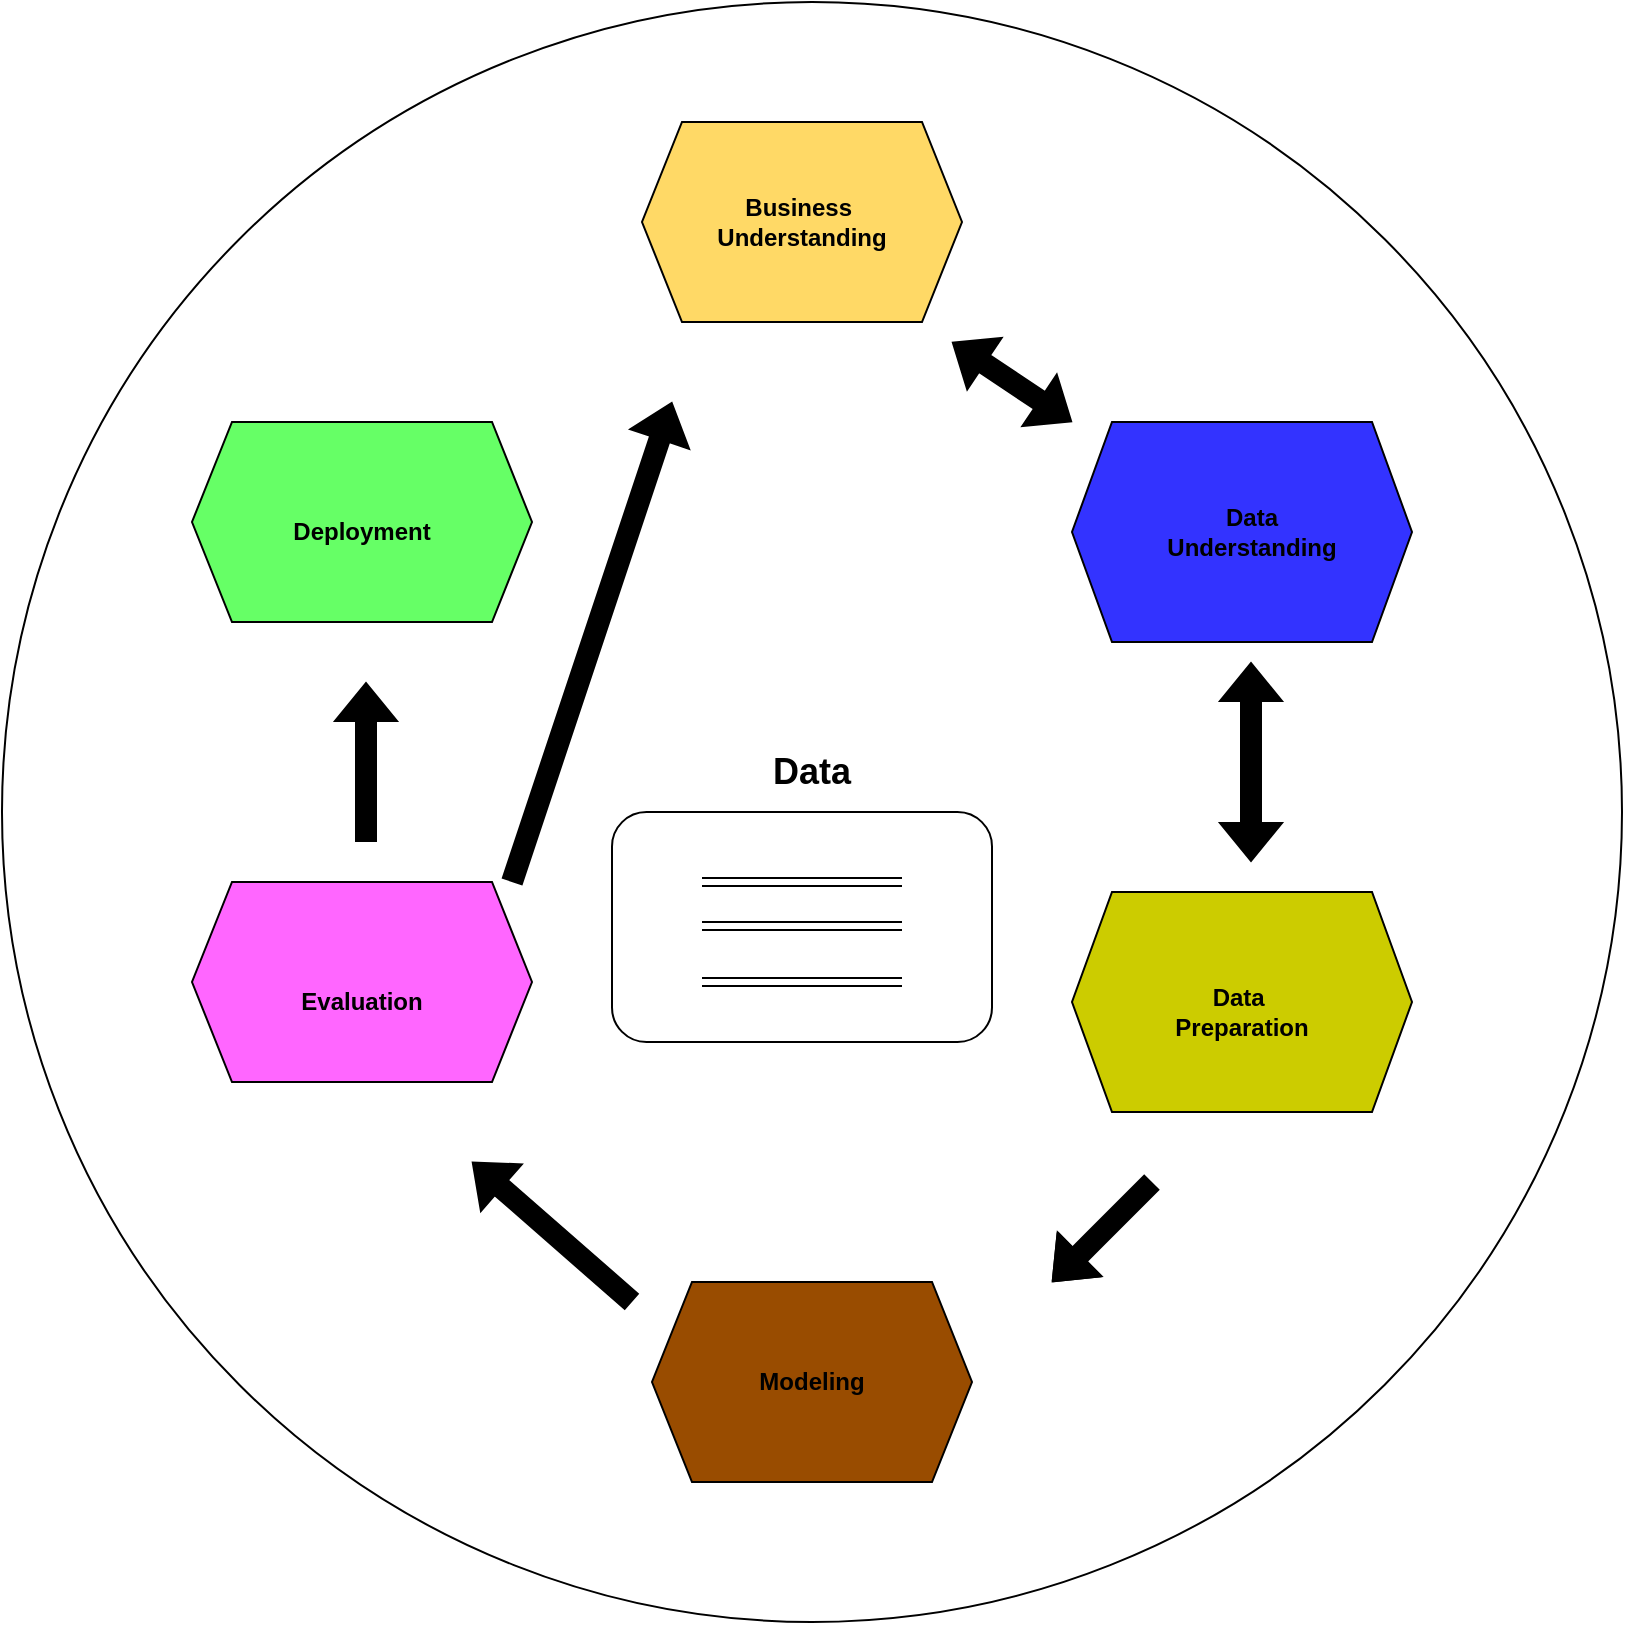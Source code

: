 <mxfile version="27.0.5">
  <diagram name="Page-1" id="exLrFLnVieo8RKwAvluM">
    <mxGraphModel dx="2946" dy="1201" grid="1" gridSize="10" guides="1" tooltips="1" connect="1" arrows="1" fold="1" page="1" pageScale="1" pageWidth="850" pageHeight="1100" math="0" shadow="0">
      <root>
        <mxCell id="0" />
        <mxCell id="1" parent="0" />
        <mxCell id="M4-LuppGwV5e_20ye7Dt-2" value="" style="ellipse;whiteSpace=wrap;html=1;aspect=fixed;" vertex="1" parent="1">
          <mxGeometry x="25" y="60" width="810" height="810" as="geometry" />
        </mxCell>
        <mxCell id="M4-LuppGwV5e_20ye7Dt-1" value="" style="shape=hexagon;perimeter=hexagonPerimeter2;whiteSpace=wrap;html=1;fixedSize=1;fillColor=#FFD966;" vertex="1" parent="1">
          <mxGeometry x="345" y="120" width="160" height="100" as="geometry" />
        </mxCell>
        <mxCell id="M4-LuppGwV5e_20ye7Dt-3" value="" style="shape=hexagon;perimeter=hexagonPerimeter2;whiteSpace=wrap;html=1;fixedSize=1;fillColor=#66FF66;" vertex="1" parent="1">
          <mxGeometry x="120" y="270" width="170" height="100" as="geometry" />
        </mxCell>
        <mxCell id="M4-LuppGwV5e_20ye7Dt-4" value="" style="shape=hexagon;perimeter=hexagonPerimeter2;whiteSpace=wrap;html=1;fixedSize=1;fillColor=#3333FF;" vertex="1" parent="1">
          <mxGeometry x="560" y="270" width="170" height="110" as="geometry" />
        </mxCell>
        <mxCell id="M4-LuppGwV5e_20ye7Dt-5" value="" style="shape=hexagon;perimeter=hexagonPerimeter2;whiteSpace=wrap;html=1;fixedSize=1;fillColor=#994C00;" vertex="1" parent="1">
          <mxGeometry x="350" y="700" width="160" height="100" as="geometry" />
        </mxCell>
        <mxCell id="M4-LuppGwV5e_20ye7Dt-6" value="" style="shape=hexagon;perimeter=hexagonPerimeter2;whiteSpace=wrap;html=1;fixedSize=1;fillColor=#FF66FF;" vertex="1" parent="1">
          <mxGeometry x="120" y="500" width="170" height="100" as="geometry" />
        </mxCell>
        <mxCell id="M4-LuppGwV5e_20ye7Dt-7" value="" style="shape=hexagon;perimeter=hexagonPerimeter2;whiteSpace=wrap;html=1;fixedSize=1;fillColor=#CCCC00;" vertex="1" parent="1">
          <mxGeometry x="560" y="505" width="170" height="110" as="geometry" />
        </mxCell>
        <mxCell id="M4-LuppGwV5e_20ye7Dt-8" value="&lt;b&gt;Business&amp;nbsp;&lt;/b&gt;&lt;div&gt;&lt;b&gt;Understanding&lt;/b&gt;&lt;/div&gt;" style="text;html=1;align=center;verticalAlign=middle;whiteSpace=wrap;rounded=0;" vertex="1" parent="1">
          <mxGeometry x="395" y="155" width="60" height="30" as="geometry" />
        </mxCell>
        <mxCell id="M4-LuppGwV5e_20ye7Dt-9" value="&lt;b&gt;Deployment&lt;/b&gt;" style="text;html=1;align=center;verticalAlign=middle;whiteSpace=wrap;rounded=0;" vertex="1" parent="1">
          <mxGeometry x="175" y="310" width="60" height="30" as="geometry" />
        </mxCell>
        <mxCell id="M4-LuppGwV5e_20ye7Dt-10" value="&lt;b&gt;Evaluation&lt;/b&gt;" style="text;html=1;align=center;verticalAlign=middle;whiteSpace=wrap;rounded=0;" vertex="1" parent="1">
          <mxGeometry x="175" y="545" width="60" height="30" as="geometry" />
        </mxCell>
        <mxCell id="M4-LuppGwV5e_20ye7Dt-11" value="&lt;b&gt;Modeling&lt;/b&gt;" style="text;html=1;align=center;verticalAlign=middle;whiteSpace=wrap;rounded=0;" vertex="1" parent="1">
          <mxGeometry x="400" y="735" width="60" height="30" as="geometry" />
        </mxCell>
        <mxCell id="M4-LuppGwV5e_20ye7Dt-12" value="&lt;b&gt;Data&amp;nbsp;&lt;/b&gt;&lt;div&gt;&lt;b&gt;Preparation&lt;/b&gt;&lt;/div&gt;" style="text;html=1;align=center;verticalAlign=middle;whiteSpace=wrap;rounded=0;" vertex="1" parent="1">
          <mxGeometry x="615" y="550" width="60" height="30" as="geometry" />
        </mxCell>
        <mxCell id="M4-LuppGwV5e_20ye7Dt-13" value="&lt;b&gt;Data&lt;/b&gt;&lt;div&gt;&lt;b&gt;Understanding&lt;/b&gt;&lt;/div&gt;" style="text;html=1;align=center;verticalAlign=middle;whiteSpace=wrap;rounded=0;" vertex="1" parent="1">
          <mxGeometry x="620" y="310" width="60" height="30" as="geometry" />
        </mxCell>
        <mxCell id="M4-LuppGwV5e_20ye7Dt-14" value="" style="shape=flexArrow;endArrow=classic;startArrow=classic;html=1;rounded=0;fillColor=#000000;" edge="1" parent="1">
          <mxGeometry width="100" height="100" relative="1" as="geometry">
            <mxPoint x="500" y="230" as="sourcePoint" />
            <mxPoint x="560" y="270" as="targetPoint" />
          </mxGeometry>
        </mxCell>
        <mxCell id="M4-LuppGwV5e_20ye7Dt-15" value="" style="shape=flexArrow;endArrow=classic;startArrow=classic;html=1;rounded=0;fillColor=#000000;" edge="1" parent="1">
          <mxGeometry width="100" height="100" relative="1" as="geometry">
            <mxPoint x="649.5" y="390" as="sourcePoint" />
            <mxPoint x="649.5" y="490" as="targetPoint" />
          </mxGeometry>
        </mxCell>
        <mxCell id="M4-LuppGwV5e_20ye7Dt-18" value="" style="shape=flexArrow;endArrow=classic;html=1;rounded=0;fillColor=#000000;" edge="1" parent="1">
          <mxGeometry width="50" height="50" relative="1" as="geometry">
            <mxPoint x="600" y="650" as="sourcePoint" />
            <mxPoint x="550" y="700" as="targetPoint" />
            <Array as="points">
              <mxPoint x="570" y="680" />
            </Array>
          </mxGeometry>
        </mxCell>
        <mxCell id="M4-LuppGwV5e_20ye7Dt-19" value="" style="shape=flexArrow;endArrow=classic;html=1;rounded=0;fillColor=#000000;" edge="1" parent="1">
          <mxGeometry width="50" height="50" relative="1" as="geometry">
            <mxPoint x="340" y="710" as="sourcePoint" />
            <mxPoint x="260" y="640" as="targetPoint" />
          </mxGeometry>
        </mxCell>
        <mxCell id="M4-LuppGwV5e_20ye7Dt-20" value="" style="shape=flexArrow;endArrow=classic;html=1;rounded=0;fillColor=#000000;" edge="1" parent="1">
          <mxGeometry width="50" height="50" relative="1" as="geometry">
            <mxPoint x="207" y="480" as="sourcePoint" />
            <mxPoint x="207" y="400" as="targetPoint" />
          </mxGeometry>
        </mxCell>
        <mxCell id="M4-LuppGwV5e_20ye7Dt-21" value="" style="shape=flexArrow;endArrow=classic;html=1;rounded=0;fillColor=#000000;" edge="1" parent="1">
          <mxGeometry width="50" height="50" relative="1" as="geometry">
            <mxPoint x="280" y="500" as="sourcePoint" />
            <mxPoint x="360" y="260" as="targetPoint" />
          </mxGeometry>
        </mxCell>
        <mxCell id="M4-LuppGwV5e_20ye7Dt-22" value="" style="rounded=1;whiteSpace=wrap;html=1;" vertex="1" parent="1">
          <mxGeometry x="330" y="465" width="190" height="115" as="geometry" />
        </mxCell>
        <mxCell id="M4-LuppGwV5e_20ye7Dt-23" value="" style="shape=link;html=1;rounded=0;fillColor=#000000;" edge="1" parent="1">
          <mxGeometry width="100" relative="1" as="geometry">
            <mxPoint x="375" y="500" as="sourcePoint" />
            <mxPoint x="475" y="500" as="targetPoint" />
          </mxGeometry>
        </mxCell>
        <mxCell id="M4-LuppGwV5e_20ye7Dt-24" value="" style="shape=link;html=1;rounded=0;" edge="1" parent="1">
          <mxGeometry width="100" relative="1" as="geometry">
            <mxPoint x="375" y="522" as="sourcePoint" />
            <mxPoint x="475" y="522" as="targetPoint" />
          </mxGeometry>
        </mxCell>
        <mxCell id="M4-LuppGwV5e_20ye7Dt-25" value="" style="shape=link;html=1;rounded=0;" edge="1" parent="1">
          <mxGeometry width="100" relative="1" as="geometry">
            <mxPoint x="375" y="550" as="sourcePoint" />
            <mxPoint x="475" y="550" as="targetPoint" />
          </mxGeometry>
        </mxCell>
        <mxCell id="M4-LuppGwV5e_20ye7Dt-26" value="&lt;b&gt;&lt;font style=&quot;font-size: 18px;&quot;&gt;Data&lt;/font&gt;&lt;/b&gt;" style="text;html=1;align=center;verticalAlign=middle;whiteSpace=wrap;rounded=0;" vertex="1" parent="1">
          <mxGeometry x="400" y="430" width="60" height="30" as="geometry" />
        </mxCell>
      </root>
    </mxGraphModel>
  </diagram>
</mxfile>
